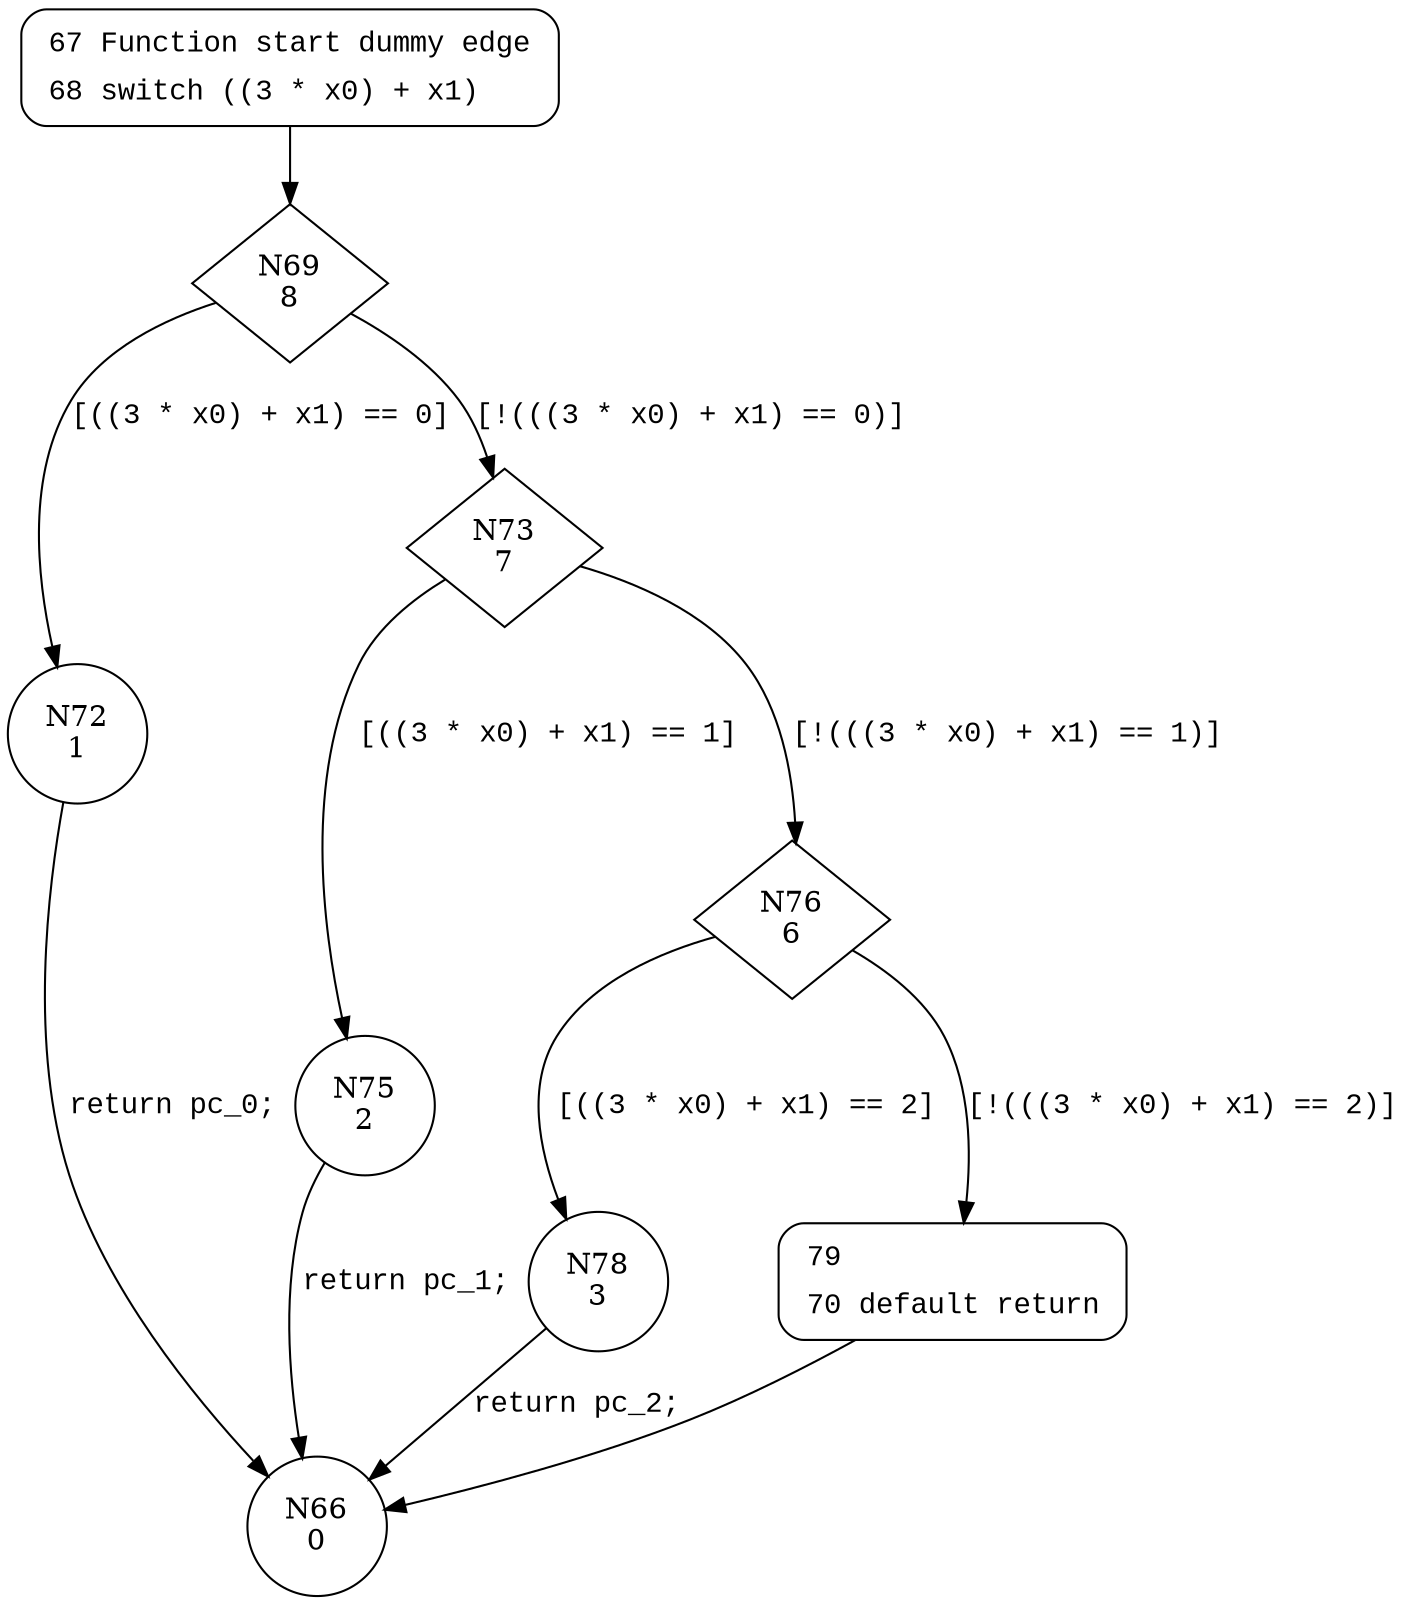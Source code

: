 digraph getpc {
69 [shape="diamond" label="N69\n8"]
72 [shape="circle" label="N72\n1"]
73 [shape="diamond" label="N73\n7"]
75 [shape="circle" label="N75\n2"]
76 [shape="diamond" label="N76\n6"]
78 [shape="circle" label="N78\n3"]
79 [shape="circle" label="N79\n5"]
66 [shape="circle" label="N66\n0"]
67 [style="filled,bold" penwidth="1" fillcolor="white" fontname="Courier New" shape="Mrecord" label=<<table border="0" cellborder="0" cellpadding="3" bgcolor="white"><tr><td align="right">67</td><td align="left">Function start dummy edge</td></tr><tr><td align="right">68</td><td align="left">switch ((3 * x0) + x1)</td></tr></table>>]
67 -> 69[label=""]
79 [style="filled,bold" penwidth="1" fillcolor="white" fontname="Courier New" shape="Mrecord" label=<<table border="0" cellborder="0" cellpadding="3" bgcolor="white"><tr><td align="right">79</td><td align="left"></td></tr><tr><td align="right">70</td><td align="left">default return</td></tr></table>>]
79 -> 66[label=""]
69 -> 72 [label="[((3 * x0) + x1) == 0]" fontname="Courier New"]
69 -> 73 [label="[!(((3 * x0) + x1) == 0)]" fontname="Courier New"]
73 -> 75 [label="[((3 * x0) + x1) == 1]" fontname="Courier New"]
73 -> 76 [label="[!(((3 * x0) + x1) == 1)]" fontname="Courier New"]
76 -> 78 [label="[((3 * x0) + x1) == 2]" fontname="Courier New"]
76 -> 79 [label="[!(((3 * x0) + x1) == 2)]" fontname="Courier New"]
78 -> 66 [label="return pc_2;" fontname="Courier New"]
72 -> 66 [label="return pc_0;" fontname="Courier New"]
75 -> 66 [label="return pc_1;" fontname="Courier New"]
}